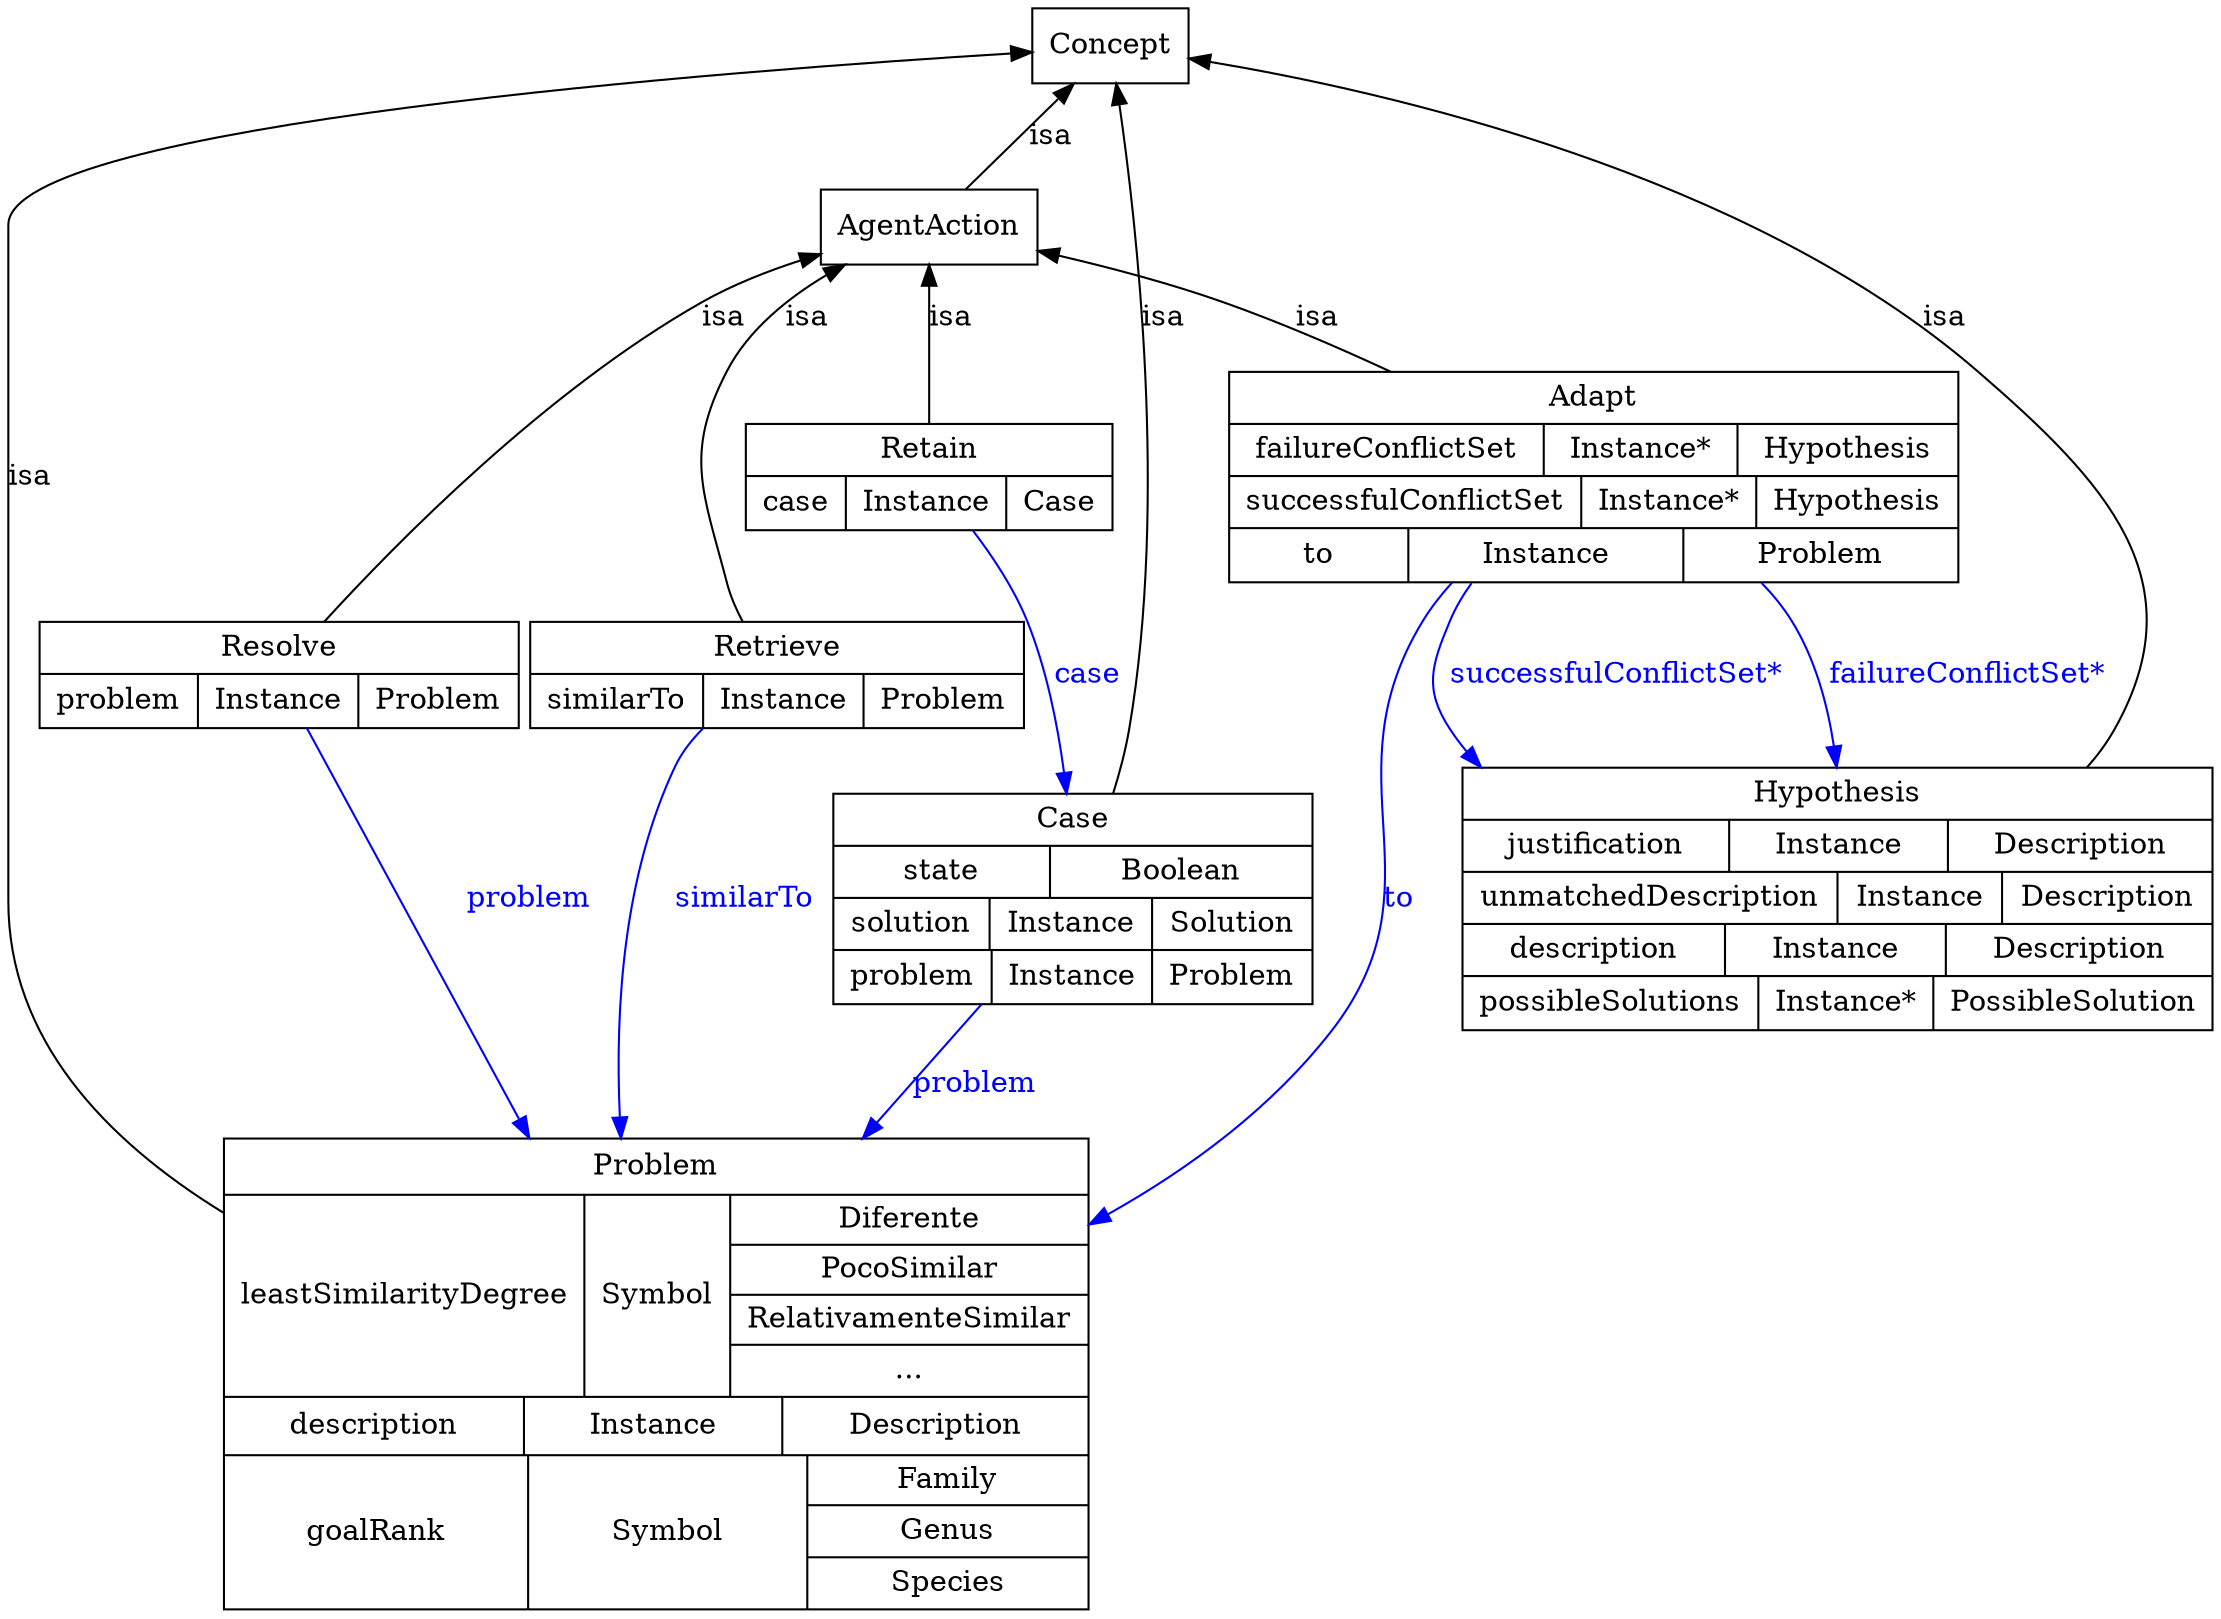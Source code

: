 digraph CBROntology {
	node [label="\N"];
	graph [bb="0,0,967,776"];
	Problem [label="{Problem|{leastSimilarityDegree|Symbol|{Diferente|PocoSimilar|RelativamenteSimilar|...}}|{description|Instance|{Description}}|{goalRank\
|Symbol|{Family|Genus|Species}}}", shape=record, color="0.0,0.0,0.0", fontcolor="0.0,0.0,0.0", pos="285,113", rects="103.5,200.5,466.5,225.5 103.5,100.5,253.5,200.5 253.5,100.5,317.5,200.5 317.5,175.5,466.5,200.5 317.5,150.5,466.5,175.5 317.5,125.5\
,466.5,150.5 317.5,100.5,466.5,125.5 103.5,75.5,228.5,100.5 228.5,75.5,338.5,100.5 338.5,75.5,466.5,100.5 103.5,0.5,229.5,75.5\
 229.5,0.5,345.5,75.5 345.5,50.5,466.5,75.5 345.5,25.5,466.5,50.5 345.5,0.5,466.5,25.5", width="5.0278", height="3.1389"];
	Concept [label=Concept, shape=box, color="0.0,0.0,0.0", fontcolor="0.0,0.0,0.0", pos="475,758", width="0.97222", height="0.5"];
	Adapt [label="{Adapt|{failureConflictSet|Instance*|{Hypothesis}}|{successfulConflictSet|Instance*|{Hypothesis}}|{to|Instance|{Problem}}}", shape=record, color="0.0,0.0,0.0", fontcolor="0.0,0.0,0.0", pos="697,545", rects="539,570,855,595 539,545,673,570 673,545,758,570 758,545,855,570 539,520,693,545 693,520,768,545 768,520,855,545 539,495,616,520 \
616,495,735,520 735,495,855,520", width="4.3889", height="1.4028"];
	AgentAction [label=AgentAction, shape=box, color="0.0,0.0,0.0", fontcolor="0.0,0.0,0.0", pos="400,668", width="1.2778", height="0.5"];
	Hypothesis [label="{Hypothesis|{justification|Instance|{Description}}|{unmatchedDescription|Instance|{Description}}|{description|Instance|{Description\
}}|{possibleSolutions|Instance*|{PossibleSolution}}}", shape=record, color="0.0,0.0,0.0", fontcolor="0.0,0.0,0.0", pos="804,343", rects="640.5,380.5,967.5,405.5 640.5,355.5,753.5,380.5 753.5,355.5,851.5,380.5 851.5,355.5,967.5,380.5 640.5,330.5,801.5,355.5 801.5,330.5\
,875.5,355.5 875.5,330.5,967.5,355.5 640.5,305.5,753.5,330.5 753.5,305.5,851.5,330.5 851.5,305.5,967.5,330.5 640.5,280.5,769.5\
,305.5 769.5,280.5,844.5,305.5 844.5,280.5,967.5,305.5", width="4.5278", height="1.75"];
	Retrieve [label="{Retrieve|{similarTo|Instance|{Problem}}}", shape=record, color="0.0,0.0,0.0", fontcolor="0.0,0.0,0.0", pos="335,450", rects="228,450,442,475 228,425,302,450 302,425,372,450 372,425,442,450", width="2.9722", height="0.70833"];
	Case [label="{Case|{state|Boolean}|{solution|Instance|{Solution}}|{problem|Instance|{Problem}}}", shape=record, color="0.0,0.0,0.0", fontcolor="0.0,0.0,0.0", pos="465,343", rects="360.5,368,569.5,393 360.5,343,453.5,368 453.5,343,569.5,368 360.5,318,427.5,343 427.5,318,499.5,343 499.5,318,569.5,343 360.5,293\
,429.5,318 429.5,293,499.5,318 499.5,293,569.5,318", width="2.8889", height="1.4028"];
	Retain [label="{Retain|{case|Instance|{Case}}}", shape=record, color="0.0,0.0,0.0", fontcolor="0.0,0.0,0.0", pos="400,545", rects="316.5,545,483.5,570 316.5,520,363.5,545 363.5,520,433.5,545 433.5,520,483.5,545", width="2.3056", height="0.70833"];
	Resolve [label="{Resolve|{problem|Instance|{Problem}}}", shape=record, color="0.0,0.0,0.0", fontcolor="0.0,0.0,0.0", pos="119,450", rects="14.5,450,223.5,475 14.5,425,83.5,450 83.5,425,153.5,450 153.5,425,223.5,450", width="2.8889", height="0.70833"];
	Concept -> Problem [dir=back, label=isa, color="0.0,0.0,0.0", fontcolor="0.0,0.0,0.0", pos="s,439.69,755.05 429.46,754.14 310.57,743.47 0,711.44 0,668 0,668 0,668 0,343 0,276.72 47.263,226.28 103.29,189.77", lp="9,545"];
	AgentAction -> Adapt [dir=back, label=isa, color="0.0,0.0,0.0", fontcolor="0.0,0.0,0.0", pos="s,446.06,658.21 455.78,655.85 479.93,649.84 508.26,641.77 533,632 559.08,621.7 586.38,608.36 611.05,595.22", lp="579,623"];
	Adapt -> Hypothesis [label="failureConflictSet*", color="0.6666667,1.0,1.0", fontcolor="0.6666667,1.0,1.0", style=filled, pos="e,802.88,405.73 767.87,495 773.24,489.09 778.08,482.74 782,476 792.51,457.91 798.36,436.25 801.53,415.7", lp="856.5,450"];
	Adapt -> Hypothesis [label="successfulConflictSet*", color="0.6666667,1.0,1.0", fontcolor="0.6666667,1.0,1.0", style=filled, pos="e,649.43,405.72 644.81,494.62 640.87,488.71 637.48,482.47 635,476 626.73,454.42 622.69,443.56 635,424 637.34,420.28 639.9,416.73\
 642.66,413.34", lp="706.5,450"];
	Adapt -> Problem [label=to, color="0.6666667,1.0,1.0", fontcolor="0.6666667,1.0,1.0", style=filled, pos="e,466.62,185.73 636.4,494.78 631.37,488.84 626.77,482.54 623,476 578.36,398.57 631.32,351.73 578,280 551.21,243.96 514.17,214.52\
 475.43,190.97", lp="610,343"];
	AgentAction -> Retrieve [dir=back, label=isa, color="0.0,0.0,0.0", fontcolor="0.0,0.0,0.0", pos="s,363,649.79 354.31,644.3 336.42,632.42 317.85,616.21 308,596 288.14,555.25 295.68,537.63 308,494 309.8,487.62 312.82,481.25 316.2\
,475.42", lp="345,623"];
	Retrieve -> Problem [label=similarTo, color="0.6666667,1.0,1.0", fontcolor="0.6666667,1.0,1.0", style=filled, pos="e,270.23,225.75 305.93,424.77 301.11,419.11 296.78,412.76 294,406 272.21,353.05 267.83,290.06 269.77,236.07", lp="323,343"];
	Concept -> Hypothesis [dir=back, label=isa, color="0.0,0.0,0.0", fontcolor="0.0,0.0,0.0", pos="s,510.2,752.37 520.37,750.46 599.81,735.04 765.06,692.85 864,596 921.16,540.04 953.54,495.16 917,424 913.64,417.45 909.47,411.31\
 904.74,405.58", lp="850,623"];
	Concept -> AgentAction [dir=back, label=isa, color="0.0,0.0,0.0", fontcolor="0.0,0.0,0.0", pos="s,459.82,739.79 453.35,732.02 441.12,717.34 426.13,699.35 415.15,686.19", lp="453,713"];
	Concept -> Case [dir=back, label=isa, color="0.0,0.0,0.0", fontcolor="0.0,0.0,0.0", pos="s,478.54,739.74 480.29,729.9 490.28,672.16 509.38,536.18 491,424 489.35,413.94 486.7,403.42 483.71,393.42", lp="503,623"];
	Case -> Problem [label=problem, color="0.6666667,1.0,1.0", fontcolor="0.6666667,1.0,1.0", style=filled, pos="e,373.29,225.82 425.72,292.81 411.96,275.23 395.85,254.65 379.55,233.81", lp="422.5,253"];
	AgentAction -> Retain [dir=back, label=isa, color="0.0,0.0,0.0", fontcolor="0.0,0.0,0.0", pos="s,400,649.85 400,639.61 400,618.6 400,590.23 400,570.05", lp="409,623"];
	Retain -> Case [label=case, color="0.6666667,1.0,1.0", fontcolor="0.6666667,1.0,1.0", style=filled, pos="e,461.4,393.16 419.11,519.73 427.69,507.19 437.17,491.45 443,476 451.67,453.01 456.93,426.52 460.11,403.25", lp="471.5,450"];
	AgentAction -> Resolve [dir=back, label=isa, color="0.0,0.0,0.0", fontcolor="0.0,0.0,0.0", pos="s,353.79,656.57 344.21,653.41 328.58,647.99 312.04,640.93 298,632 229.38,588.35 167.16,513.77 137.43,475.02", lp="307,623"];
	Resolve -> Problem [label=problem, color="0.6666667,1.0,1.0", fontcolor="0.6666667,1.0,1.0", style=filled, pos="e,229.41,225.85 131.34,424.95 151.01,385.02 190.73,304.39 224.85,235.1", lp="228.5,343"];
}
